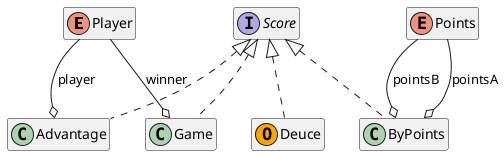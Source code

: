 @startuml
hide empty members
enum Player
enum Points
interface Score

class ByPoints
Score <|.. ByPoints
Points --o ByPoints : pointsA
Points --o ByPoints : pointsB

class Advantage
Score <|.. Advantage
Player --o Advantage : player

class Game
Score <|.. Game
Player --o Game : winner

class Deuce <<(O,orange)>>
Score <|.. Deuce
@enduml